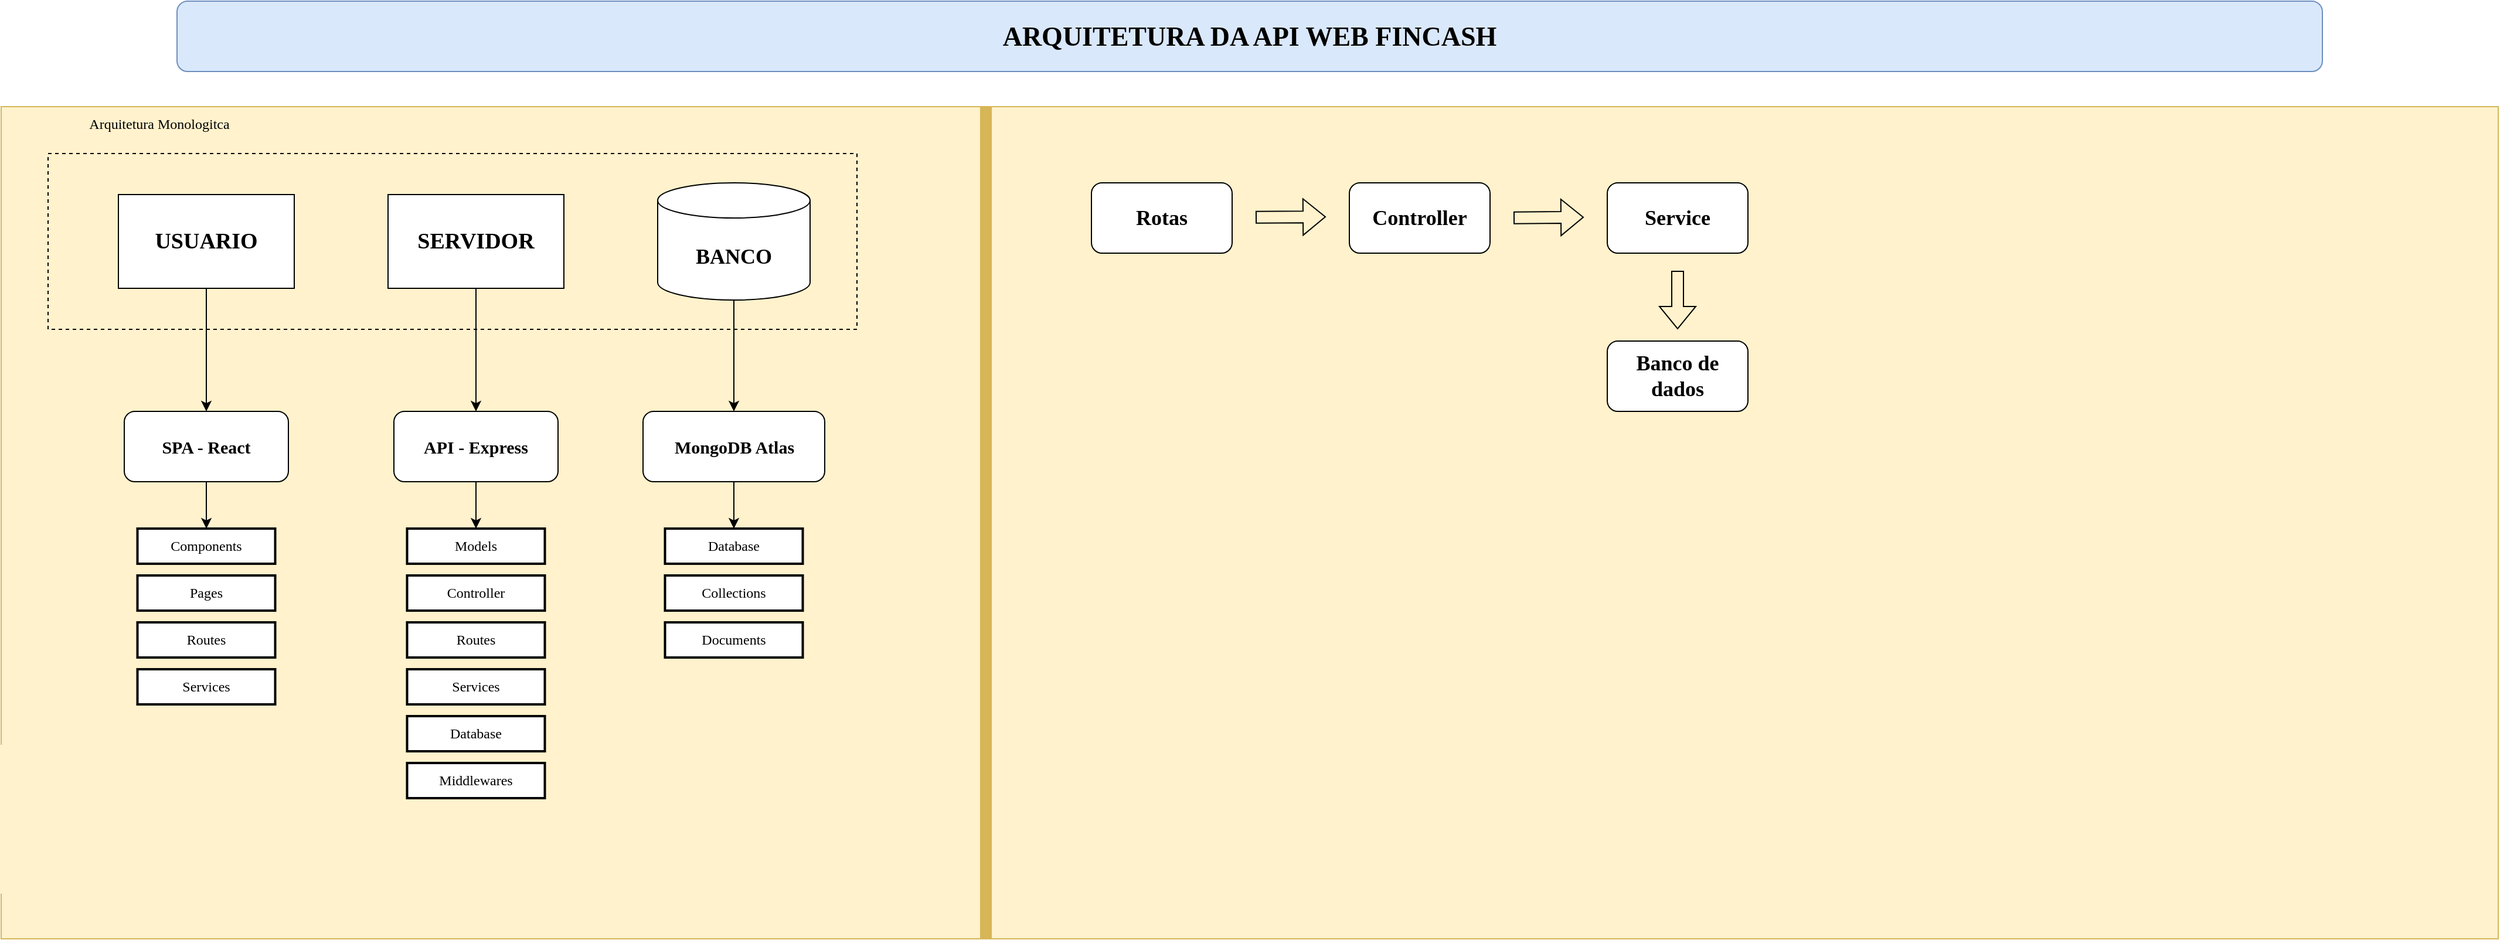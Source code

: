 <mxfile version="23.1.4" type="github">
  <diagram name="Page-1" id="e56a1550-8fbb-45ad-956c-1786394a9013">
    <mxGraphModel dx="942" dy="1550" grid="1" gridSize="10" guides="1" tooltips="1" connect="1" arrows="1" fold="1" page="1" pageScale="1" pageWidth="1100" pageHeight="850" background="none" math="0" shadow="0">
      <root>
        <mxCell id="0" />
        <mxCell id="1" parent="0" />
        <mxCell id="JSRTjQ1aCW7A50pTSabB-22" value="" style="rounded=0;whiteSpace=wrap;html=1;fillColor=#fff2cc;strokeColor=#d6b656;movable=0;resizable=0;rotatable=0;deletable=0;editable=0;locked=1;connectable=0;" vertex="1" parent="1">
          <mxGeometry x="20" y="120" width="2130" height="710" as="geometry" />
        </mxCell>
        <mxCell id="JSRTjQ1aCW7A50pTSabB-33" value="" style="rounded=0;whiteSpace=wrap;html=1;shadow=0;glass=0;strokeColor=default;align=center;verticalAlign=middle;fontFamily=Helvetica;fontSize=12;fontColor=default;fillColor=none;gradientColor=none;dashed=1;movable=0;resizable=0;rotatable=0;deletable=0;editable=0;locked=1;connectable=0;" vertex="1" parent="1">
          <mxGeometry x="60" y="160" width="690" height="150" as="geometry" />
        </mxCell>
        <mxCell id="JSRTjQ1aCW7A50pTSabB-4" value="&lt;font size=&quot;1&quot; face=&quot;Verdana&quot;&gt;&lt;b style=&quot;font-size: 23px;&quot;&gt;ARQUITETURA DA API WEB FINCASH&lt;/b&gt;&lt;/font&gt;" style="rounded=1;whiteSpace=wrap;html=1;fillColor=#dae8fc;strokeColor=#6c8ebf;" vertex="1" parent="1">
          <mxGeometry x="170" y="30" width="1830" height="60" as="geometry" />
        </mxCell>
        <mxCell id="JSRTjQ1aCW7A50pTSabB-6" style="edgeStyle=orthogonalEdgeStyle;rounded=0;orthogonalLoop=1;jettySize=auto;html=1;exitX=0.5;exitY=1;exitDx=0;exitDy=0;" edge="1" parent="1" source="JSRTjQ1aCW7A50pTSabB-4" target="JSRTjQ1aCW7A50pTSabB-4">
          <mxGeometry relative="1" as="geometry" />
        </mxCell>
        <mxCell id="JSRTjQ1aCW7A50pTSabB-37" style="edgeStyle=orthogonalEdgeStyle;rounded=0;orthogonalLoop=1;jettySize=auto;html=1;fontFamily=Verdana;fontSize=12;fontColor=default;" edge="1" parent="1" source="JSRTjQ1aCW7A50pTSabB-29" target="JSRTjQ1aCW7A50pTSabB-35">
          <mxGeometry relative="1" as="geometry" />
        </mxCell>
        <mxCell id="JSRTjQ1aCW7A50pTSabB-29" value="&lt;b&gt;&lt;font style=&quot;font-size: 19px;&quot; face=&quot;Verdana&quot;&gt;USUARIO&lt;/font&gt;&lt;/b&gt;" style="rounded=0;whiteSpace=wrap;html=1;gradientColor=none;glass=0;shadow=0;strokeColor=default;" vertex="1" parent="1">
          <mxGeometry x="120" y="195" width="150" height="80" as="geometry" />
        </mxCell>
        <mxCell id="JSRTjQ1aCW7A50pTSabB-40" style="edgeStyle=orthogonalEdgeStyle;rounded=0;orthogonalLoop=1;jettySize=auto;html=1;fontFamily=Verdana;fontSize=12;fontColor=default;" edge="1" parent="1" source="JSRTjQ1aCW7A50pTSabB-30" target="JSRTjQ1aCW7A50pTSabB-39">
          <mxGeometry relative="1" as="geometry" />
        </mxCell>
        <mxCell id="JSRTjQ1aCW7A50pTSabB-30" value="&lt;font face=&quot;Verdana&quot;&gt;&lt;span style=&quot;font-size: 19px;&quot;&gt;&lt;b&gt;SERVIDOR&lt;br&gt;&lt;/b&gt;&lt;/span&gt;&lt;/font&gt;" style="rounded=0;whiteSpace=wrap;html=1;gradientColor=none;glass=0;shadow=0;strokeColor=default;" vertex="1" parent="1">
          <mxGeometry x="350" y="195" width="150" height="80" as="geometry" />
        </mxCell>
        <mxCell id="JSRTjQ1aCW7A50pTSabB-43" value="" style="edgeStyle=orthogonalEdgeStyle;rounded=0;orthogonalLoop=1;jettySize=auto;html=1;fontFamily=Verdana;fontSize=12;fontColor=default;" edge="1" parent="1" source="JSRTjQ1aCW7A50pTSabB-32" target="JSRTjQ1aCW7A50pTSabB-38">
          <mxGeometry relative="1" as="geometry" />
        </mxCell>
        <mxCell id="JSRTjQ1aCW7A50pTSabB-32" value="&lt;font style=&quot;font-size: 18px;&quot;&gt;&lt;b&gt;BANCO&lt;/b&gt;&lt;/font&gt;" style="shape=cylinder3;whiteSpace=wrap;html=1;boundedLbl=1;backgroundOutline=1;size=15;rounded=0;shadow=0;glass=0;strokeColor=default;align=center;verticalAlign=middle;fontFamily=Verdana;fontSize=12;fontColor=default;fillColor=default;gradientColor=none;" vertex="1" parent="1">
          <mxGeometry x="580" y="185" width="130" height="100" as="geometry" />
        </mxCell>
        <mxCell id="JSRTjQ1aCW7A50pTSabB-46" value="" style="edgeStyle=orthogonalEdgeStyle;rounded=0;orthogonalLoop=1;jettySize=auto;html=1;fontFamily=Verdana;fontSize=12;fontColor=default;" edge="1" parent="1" source="JSRTjQ1aCW7A50pTSabB-35" target="JSRTjQ1aCW7A50pTSabB-45">
          <mxGeometry relative="1" as="geometry" />
        </mxCell>
        <mxCell id="JSRTjQ1aCW7A50pTSabB-35" value="SPA - React" style="rounded=1;whiteSpace=wrap;html=1;shadow=0;glass=0;strokeColor=default;align=center;verticalAlign=middle;fontFamily=Verdana;fontSize=15;fontColor=default;fillColor=default;gradientColor=none;fontStyle=1" vertex="1" parent="1">
          <mxGeometry x="125" y="380" width="140" height="60" as="geometry" />
        </mxCell>
        <mxCell id="JSRTjQ1aCW7A50pTSabB-64" style="edgeStyle=orthogonalEdgeStyle;rounded=0;orthogonalLoop=1;jettySize=auto;html=1;entryX=0.5;entryY=0;entryDx=0;entryDy=0;fontFamily=Verdana;fontSize=12;fontColor=default;" edge="1" parent="1" source="JSRTjQ1aCW7A50pTSabB-38" target="JSRTjQ1aCW7A50pTSabB-54">
          <mxGeometry relative="1" as="geometry" />
        </mxCell>
        <mxCell id="JSRTjQ1aCW7A50pTSabB-38" value="MongoDB Atlas" style="rounded=1;whiteSpace=wrap;html=1;shadow=0;glass=0;strokeColor=default;align=center;verticalAlign=middle;fontFamily=Verdana;fontSize=15;fontColor=default;fillColor=default;gradientColor=none;fontStyle=1" vertex="1" parent="1">
          <mxGeometry x="567.5" y="380" width="155" height="60" as="geometry" />
        </mxCell>
        <mxCell id="JSRTjQ1aCW7A50pTSabB-61" style="edgeStyle=orthogonalEdgeStyle;rounded=0;orthogonalLoop=1;jettySize=auto;html=1;entryX=0.5;entryY=0;entryDx=0;entryDy=0;fontFamily=Verdana;fontSize=12;fontColor=default;" edge="1" parent="1" source="JSRTjQ1aCW7A50pTSabB-39" target="JSRTjQ1aCW7A50pTSabB-50">
          <mxGeometry relative="1" as="geometry" />
        </mxCell>
        <mxCell id="JSRTjQ1aCW7A50pTSabB-39" value="API - Express" style="rounded=1;whiteSpace=wrap;html=1;shadow=0;glass=0;strokeColor=default;align=center;verticalAlign=middle;fontFamily=Verdana;fontSize=15;fontColor=default;fillColor=default;gradientColor=none;fontStyle=1" vertex="1" parent="1">
          <mxGeometry x="355" y="380" width="140" height="60" as="geometry" />
        </mxCell>
        <mxCell id="JSRTjQ1aCW7A50pTSabB-45" value="Components" style="rounded=0;whiteSpace=wrap;html=1;shadow=0;glass=0;strokeColor=default;align=center;verticalAlign=middle;fontFamily=Verdana;fontSize=12;fontColor=default;fillColor=default;gradientColor=none;strokeWidth=2;" vertex="1" parent="1">
          <mxGeometry x="136.25" y="480" width="117.5" height="30" as="geometry" />
        </mxCell>
        <mxCell id="JSRTjQ1aCW7A50pTSabB-47" value="Pages" style="rounded=0;whiteSpace=wrap;html=1;shadow=0;glass=0;strokeColor=default;align=center;verticalAlign=middle;fontFamily=Verdana;fontSize=12;fontColor=default;fillColor=default;gradientColor=none;strokeWidth=2;" vertex="1" parent="1">
          <mxGeometry x="136.25" y="520" width="117.5" height="30" as="geometry" />
        </mxCell>
        <mxCell id="JSRTjQ1aCW7A50pTSabB-48" value="Routes" style="rounded=0;whiteSpace=wrap;html=1;shadow=0;glass=0;strokeColor=default;align=center;verticalAlign=middle;fontFamily=Verdana;fontSize=12;fontColor=default;fillColor=default;gradientColor=none;strokeWidth=2;" vertex="1" parent="1">
          <mxGeometry x="136.25" y="560" width="117.5" height="30" as="geometry" />
        </mxCell>
        <mxCell id="JSRTjQ1aCW7A50pTSabB-49" value="Services" style="rounded=0;whiteSpace=wrap;html=1;shadow=0;glass=0;strokeColor=default;align=center;verticalAlign=middle;fontFamily=Verdana;fontSize=12;fontColor=default;fillColor=default;gradientColor=none;strokeWidth=2;" vertex="1" parent="1">
          <mxGeometry x="136.25" y="600" width="117.5" height="30" as="geometry" />
        </mxCell>
        <mxCell id="JSRTjQ1aCW7A50pTSabB-50" value="Models" style="rounded=0;whiteSpace=wrap;html=1;shadow=0;glass=0;strokeColor=default;align=center;verticalAlign=middle;fontFamily=Verdana;fontSize=12;fontColor=default;fillColor=default;gradientColor=none;strokeWidth=2;" vertex="1" parent="1">
          <mxGeometry x="366.25" y="480" width="117.5" height="30" as="geometry" />
        </mxCell>
        <mxCell id="JSRTjQ1aCW7A50pTSabB-51" value="Controller" style="rounded=0;whiteSpace=wrap;html=1;shadow=0;glass=0;strokeColor=default;align=center;verticalAlign=middle;fontFamily=Verdana;fontSize=12;fontColor=default;fillColor=default;gradientColor=none;strokeWidth=2;" vertex="1" parent="1">
          <mxGeometry x="366.25" y="520" width="117.5" height="30" as="geometry" />
        </mxCell>
        <mxCell id="JSRTjQ1aCW7A50pTSabB-52" value="Routes" style="rounded=0;whiteSpace=wrap;html=1;shadow=0;glass=0;strokeColor=default;align=center;verticalAlign=middle;fontFamily=Verdana;fontSize=12;fontColor=default;fillColor=default;gradientColor=none;strokeWidth=2;" vertex="1" parent="1">
          <mxGeometry x="366.25" y="560" width="117.5" height="30" as="geometry" />
        </mxCell>
        <mxCell id="JSRTjQ1aCW7A50pTSabB-53" value="Services" style="rounded=0;whiteSpace=wrap;html=1;shadow=0;glass=0;strokeColor=default;align=center;verticalAlign=middle;fontFamily=Verdana;fontSize=12;fontColor=default;fillColor=default;gradientColor=none;strokeWidth=2;" vertex="1" parent="1">
          <mxGeometry x="366.25" y="600" width="117.5" height="30" as="geometry" />
        </mxCell>
        <mxCell id="JSRTjQ1aCW7A50pTSabB-54" value="Database" style="rounded=0;whiteSpace=wrap;html=1;shadow=0;glass=0;strokeColor=default;align=center;verticalAlign=middle;fontFamily=Verdana;fontSize=12;fontColor=default;fillColor=default;gradientColor=none;strokeWidth=2;" vertex="1" parent="1">
          <mxGeometry x="586.25" y="480" width="117.5" height="30" as="geometry" />
        </mxCell>
        <mxCell id="JSRTjQ1aCW7A50pTSabB-55" value="Collections" style="rounded=0;whiteSpace=wrap;html=1;shadow=0;glass=0;strokeColor=default;align=center;verticalAlign=middle;fontFamily=Verdana;fontSize=12;fontColor=default;fillColor=default;gradientColor=none;strokeWidth=2;" vertex="1" parent="1">
          <mxGeometry x="586.25" y="520" width="117.5" height="30" as="geometry" />
        </mxCell>
        <mxCell id="JSRTjQ1aCW7A50pTSabB-56" value="Documents" style="rounded=0;whiteSpace=wrap;html=1;shadow=0;glass=0;strokeColor=default;align=center;verticalAlign=middle;fontFamily=Verdana;fontSize=12;fontColor=default;fillColor=default;gradientColor=none;strokeWidth=2;" vertex="1" parent="1">
          <mxGeometry x="586.25" y="560" width="117.5" height="30" as="geometry" />
        </mxCell>
        <mxCell id="JSRTjQ1aCW7A50pTSabB-65" value="Database" style="rounded=0;whiteSpace=wrap;html=1;shadow=0;glass=0;strokeColor=default;align=center;verticalAlign=middle;fontFamily=Verdana;fontSize=12;fontColor=default;fillColor=default;gradientColor=none;strokeWidth=2;" vertex="1" parent="1">
          <mxGeometry x="366.25" y="640" width="117.5" height="30" as="geometry" />
        </mxCell>
        <mxCell id="JSRTjQ1aCW7A50pTSabB-66" value="Middlewares" style="rounded=0;whiteSpace=wrap;html=1;shadow=0;glass=0;strokeColor=default;align=center;verticalAlign=middle;fontFamily=Verdana;fontSize=12;fontColor=default;fillColor=default;gradientColor=none;strokeWidth=2;" vertex="1" parent="1">
          <mxGeometry x="366.25" y="680" width="117.5" height="30" as="geometry" />
        </mxCell>
        <mxCell id="JSRTjQ1aCW7A50pTSabB-74" value="Arquitetura Monologitca" style="text;html=1;align=center;verticalAlign=middle;whiteSpace=wrap;rounded=0;fontFamily=Verdana;fontSize=12;fontColor=default;" vertex="1" parent="1">
          <mxGeometry x="60" y="120" width="190" height="30" as="geometry" />
        </mxCell>
        <mxCell id="JSRTjQ1aCW7A50pTSabB-76" value="" style="endArrow=none;html=1;rounded=0;fontFamily=Verdana;fontSize=12;fontColor=default;strokeWidth=10;fillColor=#fff2cc;strokeColor=#d6b656;" edge="1" parent="1">
          <mxGeometry width="50" height="50" relative="1" as="geometry">
            <mxPoint x="860" y="830" as="sourcePoint" />
            <mxPoint x="860" y="120" as="targetPoint" />
          </mxGeometry>
        </mxCell>
        <mxCell id="JSRTjQ1aCW7A50pTSabB-77" value="Rotas" style="rounded=1;whiteSpace=wrap;html=1;shadow=0;glass=0;strokeColor=default;align=center;verticalAlign=middle;fontFamily=Verdana;fontSize=18;fontColor=default;fillColor=default;gradientColor=none;fontStyle=1" vertex="1" parent="1">
          <mxGeometry x="950" y="185" width="120" height="60" as="geometry" />
        </mxCell>
        <mxCell id="JSRTjQ1aCW7A50pTSabB-78" value="" style="shape=flexArrow;endArrow=classic;html=1;rounded=0;fontFamily=Verdana;fontSize=12;fontColor=default;" edge="1" parent="1">
          <mxGeometry width="50" height="50" relative="1" as="geometry">
            <mxPoint x="1090" y="214.41" as="sourcePoint" />
            <mxPoint x="1150" y="214" as="targetPoint" />
          </mxGeometry>
        </mxCell>
        <mxCell id="JSRTjQ1aCW7A50pTSabB-79" value="Controller" style="rounded=1;whiteSpace=wrap;html=1;shadow=0;glass=0;strokeColor=default;align=center;verticalAlign=middle;fontFamily=Verdana;fontSize=18;fontColor=default;fillColor=default;gradientColor=none;fontStyle=1" vertex="1" parent="1">
          <mxGeometry x="1170" y="185" width="120" height="60" as="geometry" />
        </mxCell>
        <mxCell id="JSRTjQ1aCW7A50pTSabB-80" value="Service" style="rounded=1;whiteSpace=wrap;html=1;shadow=0;glass=0;strokeColor=default;align=center;verticalAlign=middle;fontFamily=Verdana;fontSize=18;fontColor=default;fillColor=default;gradientColor=none;fontStyle=1" vertex="1" parent="1">
          <mxGeometry x="1390" y="185" width="120" height="60" as="geometry" />
        </mxCell>
        <mxCell id="JSRTjQ1aCW7A50pTSabB-81" value="Banco de dados" style="rounded=1;whiteSpace=wrap;html=1;shadow=0;glass=0;strokeColor=default;align=center;verticalAlign=middle;fontFamily=Verdana;fontSize=18;fontColor=default;fillColor=default;gradientColor=none;fontStyle=1" vertex="1" parent="1">
          <mxGeometry x="1390" y="320" width="120" height="60" as="geometry" />
        </mxCell>
        <mxCell id="JSRTjQ1aCW7A50pTSabB-82" value="" style="shape=flexArrow;endArrow=classic;html=1;rounded=0;fontFamily=Verdana;fontSize=12;fontColor=default;" edge="1" parent="1">
          <mxGeometry width="50" height="50" relative="1" as="geometry">
            <mxPoint x="1310" y="214.82" as="sourcePoint" />
            <mxPoint x="1370" y="214.41" as="targetPoint" />
          </mxGeometry>
        </mxCell>
        <mxCell id="JSRTjQ1aCW7A50pTSabB-83" value="" style="shape=flexArrow;endArrow=classic;html=1;rounded=0;fontFamily=Verdana;fontSize=12;fontColor=default;" edge="1" parent="1">
          <mxGeometry width="50" height="50" relative="1" as="geometry">
            <mxPoint x="1450" y="260" as="sourcePoint" />
            <mxPoint x="1450" y="310" as="targetPoint" />
          </mxGeometry>
        </mxCell>
      </root>
    </mxGraphModel>
  </diagram>
</mxfile>
